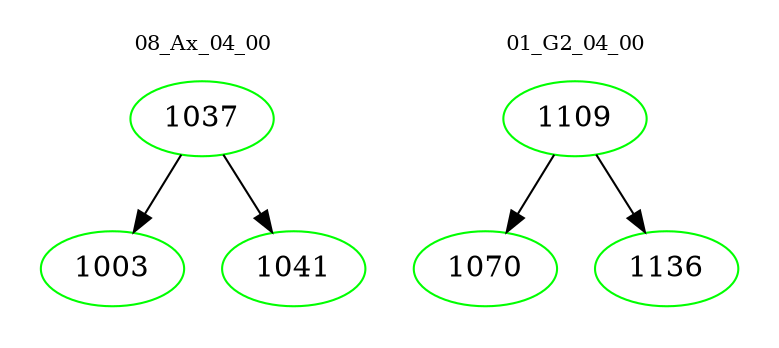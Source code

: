 digraph{
subgraph cluster_0 {
color = white
label = "08_Ax_04_00";
fontsize=10;
T0_1037 [label="1037", color="green"]
T0_1037 -> T0_1003 [color="black"]
T0_1003 [label="1003", color="green"]
T0_1037 -> T0_1041 [color="black"]
T0_1041 [label="1041", color="green"]
}
subgraph cluster_1 {
color = white
label = "01_G2_04_00";
fontsize=10;
T1_1109 [label="1109", color="green"]
T1_1109 -> T1_1070 [color="black"]
T1_1070 [label="1070", color="green"]
T1_1109 -> T1_1136 [color="black"]
T1_1136 [label="1136", color="green"]
}
}
